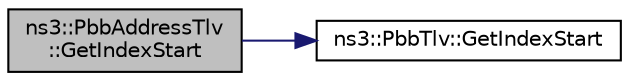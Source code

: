 digraph "ns3::PbbAddressTlv::GetIndexStart"
{
  edge [fontname="Helvetica",fontsize="10",labelfontname="Helvetica",labelfontsize="10"];
  node [fontname="Helvetica",fontsize="10",shape=record];
  rankdir="LR";
  Node1 [label="ns3::PbbAddressTlv\l::GetIndexStart",height=0.2,width=0.4,color="black", fillcolor="grey75", style="filled", fontcolor="black"];
  Node1 -> Node2 [color="midnightblue",fontsize="10",style="solid"];
  Node2 [label="ns3::PbbTlv::GetIndexStart",height=0.2,width=0.4,color="black", fillcolor="white", style="filled",URL="$db/dfb/classns3_1_1PbbTlv.html#afdd989dcab3efa5f7e78a5a15fe17f68",tooltip="Get the starting point index. "];
}
